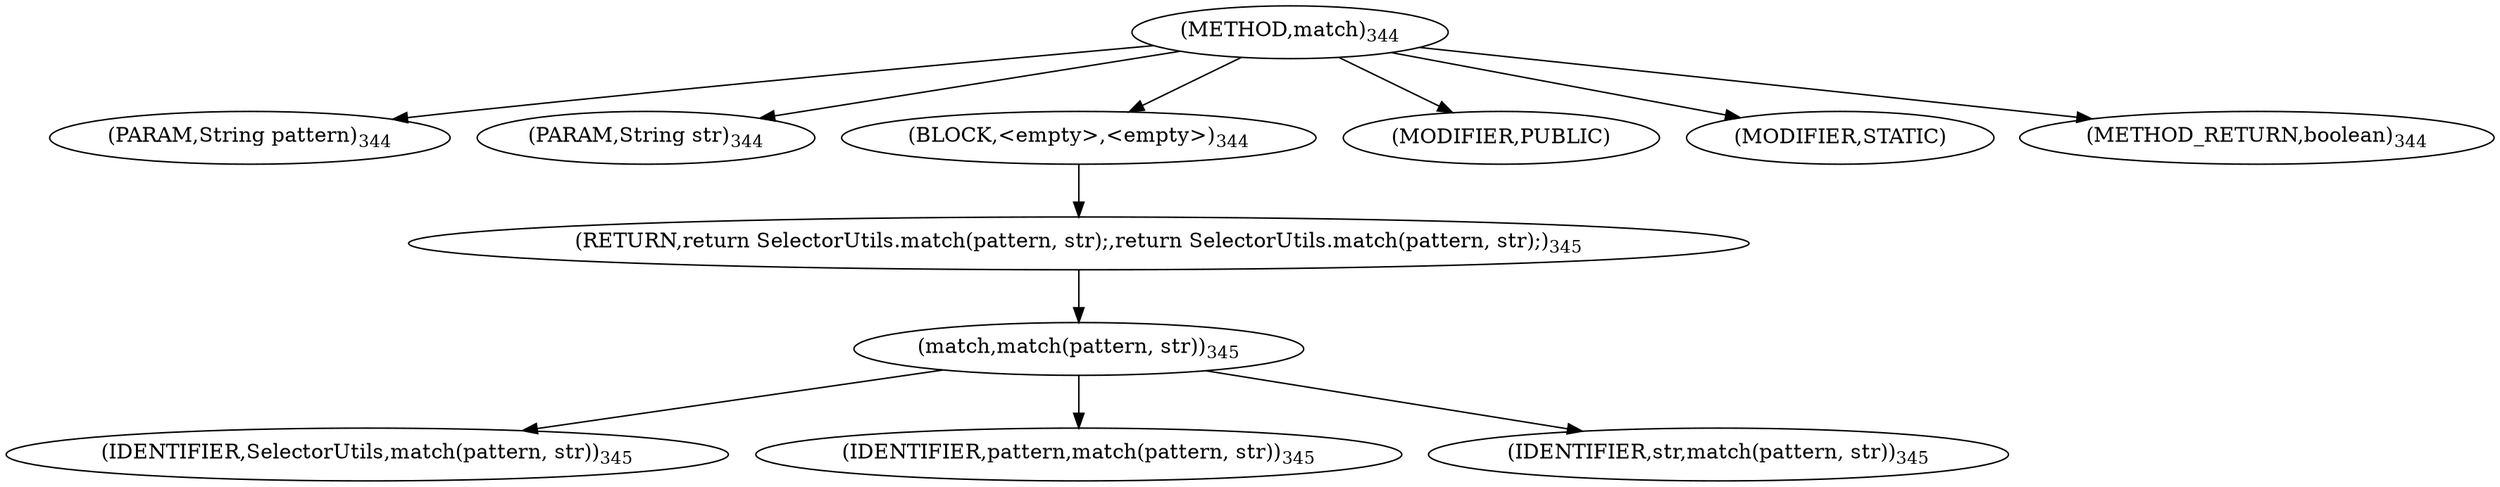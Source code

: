 digraph "match" {  
"223" [label = <(METHOD,match)<SUB>344</SUB>> ]
"224" [label = <(PARAM,String pattern)<SUB>344</SUB>> ]
"225" [label = <(PARAM,String str)<SUB>344</SUB>> ]
"226" [label = <(BLOCK,&lt;empty&gt;,&lt;empty&gt;)<SUB>344</SUB>> ]
"227" [label = <(RETURN,return SelectorUtils.match(pattern, str);,return SelectorUtils.match(pattern, str);)<SUB>345</SUB>> ]
"228" [label = <(match,match(pattern, str))<SUB>345</SUB>> ]
"229" [label = <(IDENTIFIER,SelectorUtils,match(pattern, str))<SUB>345</SUB>> ]
"230" [label = <(IDENTIFIER,pattern,match(pattern, str))<SUB>345</SUB>> ]
"231" [label = <(IDENTIFIER,str,match(pattern, str))<SUB>345</SUB>> ]
"232" [label = <(MODIFIER,PUBLIC)> ]
"233" [label = <(MODIFIER,STATIC)> ]
"234" [label = <(METHOD_RETURN,boolean)<SUB>344</SUB>> ]
  "223" -> "224" 
  "223" -> "225" 
  "223" -> "226" 
  "223" -> "232" 
  "223" -> "233" 
  "223" -> "234" 
  "226" -> "227" 
  "227" -> "228" 
  "228" -> "229" 
  "228" -> "230" 
  "228" -> "231" 
}
